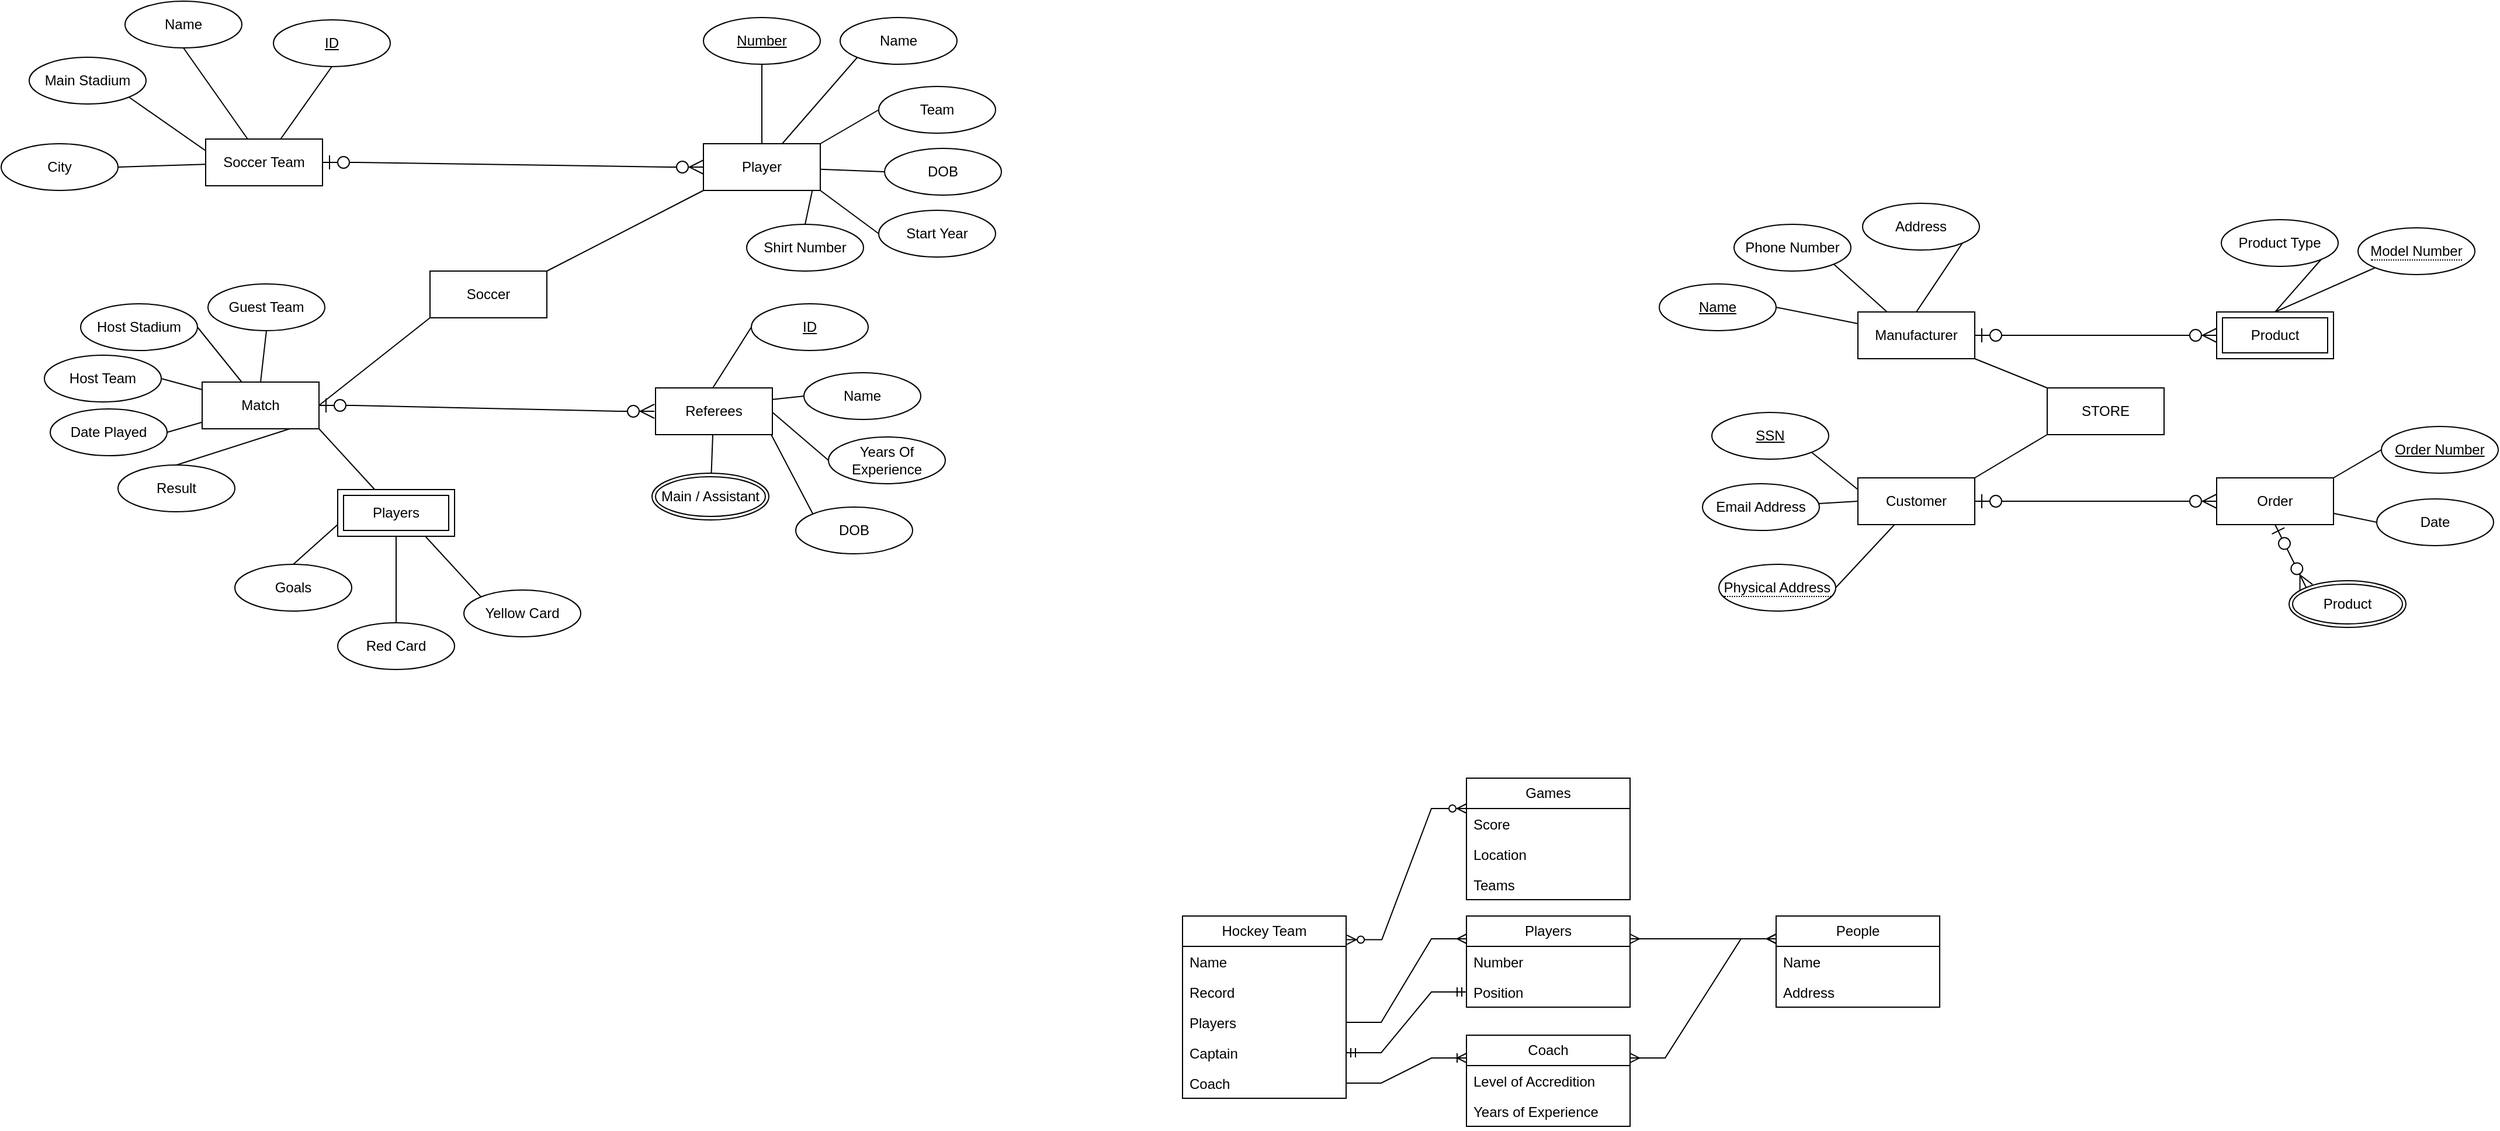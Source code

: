 <mxfile version="24.8.2">
  <diagram name="Page-1" id="SwxaGzV2jB1BnNqE1mJ0">
    <mxGraphModel dx="226" dy="1814" grid="0" gridSize="10" guides="1" tooltips="1" connect="1" arrows="1" fold="1" page="0" pageScale="1" pageWidth="850" pageHeight="1100" math="0" shadow="0">
      <root>
        <mxCell id="0" />
        <mxCell id="1" parent="0" />
        <mxCell id="fN-8wy9HbrontkFJWj6x-1" value="Soccer" style="whiteSpace=wrap;html=1;align=center;" vertex="1" parent="1">
          <mxGeometry x="1516" y="-803" width="100" height="40" as="geometry" />
        </mxCell>
        <mxCell id="fN-8wy9HbrontkFJWj6x-2" value="Soccer Team" style="whiteSpace=wrap;html=1;align=center;" vertex="1" parent="1">
          <mxGeometry x="1324" y="-916" width="100" height="40" as="geometry" />
        </mxCell>
        <mxCell id="fN-8wy9HbrontkFJWj6x-24" style="rounded=0;orthogonalLoop=1;jettySize=auto;html=1;exitX=0.5;exitY=1;exitDx=0;exitDy=0;endArrow=none;endFill=0;" edge="1" parent="1" source="fN-8wy9HbrontkFJWj6x-3" target="fN-8wy9HbrontkFJWj6x-2">
          <mxGeometry relative="1" as="geometry" />
        </mxCell>
        <mxCell id="fN-8wy9HbrontkFJWj6x-3" value="Name" style="ellipse;whiteSpace=wrap;html=1;align=center;" vertex="1" parent="1">
          <mxGeometry x="1255" y="-1034" width="100" height="40" as="geometry" />
        </mxCell>
        <mxCell id="fN-8wy9HbrontkFJWj6x-23" style="rounded=0;orthogonalLoop=1;jettySize=auto;html=1;exitX=0.5;exitY=1;exitDx=0;exitDy=0;endArrow=none;endFill=0;" edge="1" parent="1" source="fN-8wy9HbrontkFJWj6x-4" target="fN-8wy9HbrontkFJWj6x-2">
          <mxGeometry relative="1" as="geometry" />
        </mxCell>
        <mxCell id="fN-8wy9HbrontkFJWj6x-4" value="ID" style="ellipse;whiteSpace=wrap;html=1;align=center;fontStyle=4;" vertex="1" parent="1">
          <mxGeometry x="1382" y="-1018" width="100" height="40" as="geometry" />
        </mxCell>
        <mxCell id="fN-8wy9HbrontkFJWj6x-25" style="rounded=0;orthogonalLoop=1;jettySize=auto;html=1;exitX=1;exitY=1;exitDx=0;exitDy=0;entryX=0;entryY=0.25;entryDx=0;entryDy=0;endArrow=none;endFill=0;" edge="1" parent="1" source="fN-8wy9HbrontkFJWj6x-5" target="fN-8wy9HbrontkFJWj6x-2">
          <mxGeometry relative="1" as="geometry" />
        </mxCell>
        <mxCell id="fN-8wy9HbrontkFJWj6x-5" value="Main Stadium" style="ellipse;whiteSpace=wrap;html=1;align=center;" vertex="1" parent="1">
          <mxGeometry x="1173" y="-986" width="100" height="40" as="geometry" />
        </mxCell>
        <mxCell id="fN-8wy9HbrontkFJWj6x-26" style="rounded=0;orthogonalLoop=1;jettySize=auto;html=1;exitX=1;exitY=0.5;exitDx=0;exitDy=0;endArrow=none;endFill=0;" edge="1" parent="1" source="fN-8wy9HbrontkFJWj6x-6" target="fN-8wy9HbrontkFJWj6x-2">
          <mxGeometry relative="1" as="geometry" />
        </mxCell>
        <mxCell id="fN-8wy9HbrontkFJWj6x-6" value="City" style="ellipse;whiteSpace=wrap;html=1;align=center;" vertex="1" parent="1">
          <mxGeometry x="1149" y="-912" width="100" height="40" as="geometry" />
        </mxCell>
        <mxCell id="fN-8wy9HbrontkFJWj6x-21" style="rounded=0;orthogonalLoop=1;jettySize=auto;html=1;exitX=0;exitY=1;exitDx=0;exitDy=0;entryX=1;entryY=0;entryDx=0;entryDy=0;endArrow=none;endFill=0;" edge="1" parent="1" source="fN-8wy9HbrontkFJWj6x-7" target="fN-8wy9HbrontkFJWj6x-1">
          <mxGeometry relative="1" as="geometry" />
        </mxCell>
        <mxCell id="fN-8wy9HbrontkFJWj6x-7" value="Player" style="whiteSpace=wrap;html=1;align=center;" vertex="1" parent="1">
          <mxGeometry x="1750" y="-912" width="100" height="40" as="geometry" />
        </mxCell>
        <mxCell id="fN-8wy9HbrontkFJWj6x-14" style="rounded=0;orthogonalLoop=1;jettySize=auto;html=1;exitX=0.5;exitY=1;exitDx=0;exitDy=0;endArrow=none;endFill=0;" edge="1" parent="1" source="fN-8wy9HbrontkFJWj6x-8" target="fN-8wy9HbrontkFJWj6x-7">
          <mxGeometry relative="1" as="geometry" />
        </mxCell>
        <mxCell id="fN-8wy9HbrontkFJWj6x-8" value="Number" style="ellipse;whiteSpace=wrap;html=1;align=center;fontStyle=4;" vertex="1" parent="1">
          <mxGeometry x="1750" y="-1020" width="100" height="40" as="geometry" />
        </mxCell>
        <mxCell id="fN-8wy9HbrontkFJWj6x-15" style="rounded=0;orthogonalLoop=1;jettySize=auto;html=1;exitX=0;exitY=1;exitDx=0;exitDy=0;endArrow=none;endFill=0;" edge="1" parent="1" source="fN-8wy9HbrontkFJWj6x-9" target="fN-8wy9HbrontkFJWj6x-7">
          <mxGeometry relative="1" as="geometry" />
        </mxCell>
        <mxCell id="fN-8wy9HbrontkFJWj6x-9" value="Name" style="ellipse;whiteSpace=wrap;html=1;align=center;" vertex="1" parent="1">
          <mxGeometry x="1867" y="-1020" width="100" height="40" as="geometry" />
        </mxCell>
        <mxCell id="fN-8wy9HbrontkFJWj6x-17" style="rounded=0;orthogonalLoop=1;jettySize=auto;html=1;exitX=0;exitY=0.5;exitDx=0;exitDy=0;entryX=1;entryY=0;entryDx=0;entryDy=0;endArrow=none;endFill=0;" edge="1" parent="1" source="fN-8wy9HbrontkFJWj6x-10" target="fN-8wy9HbrontkFJWj6x-7">
          <mxGeometry relative="1" as="geometry" />
        </mxCell>
        <mxCell id="fN-8wy9HbrontkFJWj6x-10" value="Team" style="ellipse;whiteSpace=wrap;html=1;align=center;" vertex="1" parent="1">
          <mxGeometry x="1900" y="-961" width="100" height="40" as="geometry" />
        </mxCell>
        <mxCell id="fN-8wy9HbrontkFJWj6x-18" style="rounded=0;orthogonalLoop=1;jettySize=auto;html=1;exitX=0;exitY=0.5;exitDx=0;exitDy=0;endArrow=none;endFill=0;" edge="1" parent="1" source="fN-8wy9HbrontkFJWj6x-11" target="fN-8wy9HbrontkFJWj6x-7">
          <mxGeometry relative="1" as="geometry" />
        </mxCell>
        <mxCell id="fN-8wy9HbrontkFJWj6x-11" value="DOB" style="ellipse;whiteSpace=wrap;html=1;align=center;" vertex="1" parent="1">
          <mxGeometry x="1905" y="-908" width="100" height="40" as="geometry" />
        </mxCell>
        <mxCell id="fN-8wy9HbrontkFJWj6x-19" style="rounded=0;orthogonalLoop=1;jettySize=auto;html=1;exitX=0;exitY=0.5;exitDx=0;exitDy=0;entryX=1;entryY=1;entryDx=0;entryDy=0;endArrow=none;endFill=0;" edge="1" parent="1" source="fN-8wy9HbrontkFJWj6x-12" target="fN-8wy9HbrontkFJWj6x-7">
          <mxGeometry relative="1" as="geometry" />
        </mxCell>
        <mxCell id="fN-8wy9HbrontkFJWj6x-12" value="Start Year" style="ellipse;whiteSpace=wrap;html=1;align=center;" vertex="1" parent="1">
          <mxGeometry x="1900" y="-855" width="100" height="40" as="geometry" />
        </mxCell>
        <mxCell id="fN-8wy9HbrontkFJWj6x-13" value="Shirt Number" style="ellipse;whiteSpace=wrap;html=1;align=center;" vertex="1" parent="1">
          <mxGeometry x="1787" y="-843" width="100" height="40" as="geometry" />
        </mxCell>
        <mxCell id="fN-8wy9HbrontkFJWj6x-20" style="rounded=0;orthogonalLoop=1;jettySize=auto;html=1;exitX=0.5;exitY=0;exitDx=0;exitDy=0;entryX=0.933;entryY=0.986;entryDx=0;entryDy=0;entryPerimeter=0;endArrow=none;endFill=0;" edge="1" parent="1" source="fN-8wy9HbrontkFJWj6x-13" target="fN-8wy9HbrontkFJWj6x-7">
          <mxGeometry relative="1" as="geometry" />
        </mxCell>
        <mxCell id="fN-8wy9HbrontkFJWj6x-27" value="" style="edgeStyle=entityRelationEdgeStyle;fontSize=12;html=1;endArrow=ERzeroToMany;startArrow=ERzeroToOne;rounded=0;entryX=0;entryY=0.5;entryDx=0;entryDy=0;exitX=1;exitY=0.5;exitDx=0;exitDy=0;endSize=10;startSize=10;" edge="1" parent="1" source="fN-8wy9HbrontkFJWj6x-2" target="fN-8wy9HbrontkFJWj6x-7">
          <mxGeometry width="100" height="100" relative="1" as="geometry">
            <mxPoint x="1540" y="-864" as="sourcePoint" />
            <mxPoint x="1640" y="-964" as="targetPoint" />
          </mxGeometry>
        </mxCell>
        <mxCell id="fN-8wy9HbrontkFJWj6x-48" style="rounded=0;orthogonalLoop=1;jettySize=auto;html=1;exitX=1;exitY=0.5;exitDx=0;exitDy=0;entryX=0;entryY=1;entryDx=0;entryDy=0;endArrow=none;endFill=0;" edge="1" parent="1" source="fN-8wy9HbrontkFJWj6x-28" target="fN-8wy9HbrontkFJWj6x-1">
          <mxGeometry relative="1" as="geometry" />
        </mxCell>
        <mxCell id="fN-8wy9HbrontkFJWj6x-59" style="rounded=0;orthogonalLoop=1;jettySize=auto;html=1;exitX=1;exitY=1;exitDx=0;exitDy=0;endArrow=none;endFill=0;" edge="1" parent="1" source="fN-8wy9HbrontkFJWj6x-28" target="fN-8wy9HbrontkFJWj6x-58">
          <mxGeometry relative="1" as="geometry" />
        </mxCell>
        <mxCell id="fN-8wy9HbrontkFJWj6x-28" value="Match" style="whiteSpace=wrap;html=1;align=center;" vertex="1" parent="1">
          <mxGeometry x="1321" y="-708" width="100" height="40" as="geometry" />
        </mxCell>
        <mxCell id="fN-8wy9HbrontkFJWj6x-45" style="rounded=0;orthogonalLoop=1;jettySize=auto;html=1;exitX=1;exitY=0.5;exitDx=0;exitDy=0;endArrow=none;endFill=0;" edge="1" parent="1" source="fN-8wy9HbrontkFJWj6x-29" target="fN-8wy9HbrontkFJWj6x-28">
          <mxGeometry relative="1" as="geometry" />
        </mxCell>
        <mxCell id="fN-8wy9HbrontkFJWj6x-29" value="Host Team" style="ellipse;whiteSpace=wrap;html=1;align=center;" vertex="1" parent="1">
          <mxGeometry x="1186" y="-731" width="100" height="40" as="geometry" />
        </mxCell>
        <mxCell id="fN-8wy9HbrontkFJWj6x-47" style="rounded=0;orthogonalLoop=1;jettySize=auto;html=1;exitX=0.5;exitY=1;exitDx=0;exitDy=0;entryX=0.5;entryY=0;entryDx=0;entryDy=0;endArrow=none;endFill=0;" edge="1" parent="1" source="fN-8wy9HbrontkFJWj6x-30" target="fN-8wy9HbrontkFJWj6x-28">
          <mxGeometry relative="1" as="geometry" />
        </mxCell>
        <mxCell id="fN-8wy9HbrontkFJWj6x-30" value="Guest Team" style="ellipse;whiteSpace=wrap;html=1;align=center;" vertex="1" parent="1">
          <mxGeometry x="1326" y="-792" width="100" height="40" as="geometry" />
        </mxCell>
        <mxCell id="fN-8wy9HbrontkFJWj6x-46" style="rounded=0;orthogonalLoop=1;jettySize=auto;html=1;exitX=1;exitY=0.5;exitDx=0;exitDy=0;endArrow=none;endFill=0;" edge="1" parent="1" source="fN-8wy9HbrontkFJWj6x-31" target="fN-8wy9HbrontkFJWj6x-28">
          <mxGeometry relative="1" as="geometry" />
        </mxCell>
        <mxCell id="fN-8wy9HbrontkFJWj6x-31" value="Host Stadium" style="ellipse;whiteSpace=wrap;html=1;align=center;" vertex="1" parent="1">
          <mxGeometry x="1217" y="-775" width="100" height="40" as="geometry" />
        </mxCell>
        <mxCell id="fN-8wy9HbrontkFJWj6x-44" style="rounded=0;orthogonalLoop=1;jettySize=auto;html=1;exitX=1;exitY=0.5;exitDx=0;exitDy=0;endArrow=none;endFill=0;" edge="1" parent="1" source="fN-8wy9HbrontkFJWj6x-32" target="fN-8wy9HbrontkFJWj6x-28">
          <mxGeometry relative="1" as="geometry" />
        </mxCell>
        <mxCell id="fN-8wy9HbrontkFJWj6x-32" value="Date Played" style="ellipse;whiteSpace=wrap;html=1;align=center;" vertex="1" parent="1">
          <mxGeometry x="1191" y="-685" width="100" height="40" as="geometry" />
        </mxCell>
        <mxCell id="fN-8wy9HbrontkFJWj6x-43" style="rounded=0;orthogonalLoop=1;jettySize=auto;html=1;exitX=0.5;exitY=0;exitDx=0;exitDy=0;entryX=0.75;entryY=1;entryDx=0;entryDy=0;endArrow=none;endFill=0;" edge="1" parent="1" source="fN-8wy9HbrontkFJWj6x-35" target="fN-8wy9HbrontkFJWj6x-28">
          <mxGeometry relative="1" as="geometry" />
        </mxCell>
        <mxCell id="fN-8wy9HbrontkFJWj6x-35" value="Result" style="ellipse;whiteSpace=wrap;html=1;align=center;" vertex="1" parent="1">
          <mxGeometry x="1249" y="-637" width="100" height="40" as="geometry" />
        </mxCell>
        <mxCell id="fN-8wy9HbrontkFJWj6x-62" style="rounded=0;orthogonalLoop=1;jettySize=auto;html=1;exitX=0.5;exitY=0;exitDx=0;exitDy=0;entryX=0;entryY=0.75;entryDx=0;entryDy=0;endArrow=none;endFill=0;" edge="1" parent="1" source="fN-8wy9HbrontkFJWj6x-36" target="fN-8wy9HbrontkFJWj6x-58">
          <mxGeometry relative="1" as="geometry" />
        </mxCell>
        <mxCell id="fN-8wy9HbrontkFJWj6x-36" value="Goals" style="ellipse;whiteSpace=wrap;html=1;align=center;" vertex="1" parent="1">
          <mxGeometry x="1349" y="-552" width="100" height="40" as="geometry" />
        </mxCell>
        <mxCell id="fN-8wy9HbrontkFJWj6x-61" style="rounded=0;orthogonalLoop=1;jettySize=auto;html=1;exitX=0.5;exitY=0;exitDx=0;exitDy=0;endArrow=none;endFill=0;" edge="1" parent="1" source="fN-8wy9HbrontkFJWj6x-37" target="fN-8wy9HbrontkFJWj6x-58">
          <mxGeometry relative="1" as="geometry" />
        </mxCell>
        <mxCell id="fN-8wy9HbrontkFJWj6x-37" value="Red Card" style="ellipse;whiteSpace=wrap;html=1;align=center;" vertex="1" parent="1">
          <mxGeometry x="1437" y="-502" width="100" height="40" as="geometry" />
        </mxCell>
        <mxCell id="fN-8wy9HbrontkFJWj6x-60" style="rounded=0;orthogonalLoop=1;jettySize=auto;html=1;exitX=0;exitY=0;exitDx=0;exitDy=0;entryX=0.75;entryY=1;entryDx=0;entryDy=0;endArrow=none;endFill=0;" edge="1" parent="1" source="fN-8wy9HbrontkFJWj6x-38" target="fN-8wy9HbrontkFJWj6x-58">
          <mxGeometry relative="1" as="geometry" />
        </mxCell>
        <mxCell id="fN-8wy9HbrontkFJWj6x-38" value="Yellow Card" style="ellipse;whiteSpace=wrap;html=1;align=center;" vertex="1" parent="1">
          <mxGeometry x="1545" y="-530" width="100" height="40" as="geometry" />
        </mxCell>
        <mxCell id="fN-8wy9HbrontkFJWj6x-58" value="Players" style="shape=ext;margin=3;double=1;whiteSpace=wrap;html=1;align=center;" vertex="1" parent="1">
          <mxGeometry x="1437" y="-616" width="100" height="40" as="geometry" />
        </mxCell>
        <mxCell id="fN-8wy9HbrontkFJWj6x-81" style="rounded=0;orthogonalLoop=1;jettySize=auto;html=1;exitX=1;exitY=1;exitDx=0;exitDy=0;entryX=0;entryY=0;entryDx=0;entryDy=0;endArrow=none;endFill=0;" edge="1" parent="1" target="fN-8wy9HbrontkFJWj6x-74">
          <mxGeometry relative="1" as="geometry">
            <mxPoint x="1808.0" y="-663" as="sourcePoint" />
          </mxGeometry>
        </mxCell>
        <mxCell id="fN-8wy9HbrontkFJWj6x-82" style="rounded=0;orthogonalLoop=1;jettySize=auto;html=1;exitX=1;exitY=0.5;exitDx=0;exitDy=0;entryX=0;entryY=0.5;entryDx=0;entryDy=0;endArrow=none;endFill=0;" edge="1" parent="1" target="fN-8wy9HbrontkFJWj6x-75">
          <mxGeometry relative="1" as="geometry">
            <mxPoint x="1808.0" y="-683" as="sourcePoint" />
          </mxGeometry>
        </mxCell>
        <mxCell id="fN-8wy9HbrontkFJWj6x-83" style="rounded=0;orthogonalLoop=1;jettySize=auto;html=1;exitX=1;exitY=0.25;exitDx=0;exitDy=0;entryX=0;entryY=0.5;entryDx=0;entryDy=0;endArrow=none;endFill=0;" edge="1" parent="1" target="fN-8wy9HbrontkFJWj6x-73">
          <mxGeometry relative="1" as="geometry">
            <mxPoint x="1808.0" y="-693" as="sourcePoint" />
          </mxGeometry>
        </mxCell>
        <mxCell id="fN-8wy9HbrontkFJWj6x-73" value="Name" style="ellipse;whiteSpace=wrap;html=1;align=center;" vertex="1" parent="1">
          <mxGeometry x="1836" y="-716" width="100" height="40" as="geometry" />
        </mxCell>
        <mxCell id="fN-8wy9HbrontkFJWj6x-74" value="DOB" style="ellipse;whiteSpace=wrap;html=1;align=center;" vertex="1" parent="1">
          <mxGeometry x="1829" y="-601" width="100" height="40" as="geometry" />
        </mxCell>
        <mxCell id="fN-8wy9HbrontkFJWj6x-75" value="Years Of Experience" style="ellipse;whiteSpace=wrap;html=1;align=center;" vertex="1" parent="1">
          <mxGeometry x="1857" y="-661" width="100" height="40" as="geometry" />
        </mxCell>
        <mxCell id="fN-8wy9HbrontkFJWj6x-78" style="edgeStyle=orthogonalEdgeStyle;rounded=0;orthogonalLoop=1;jettySize=auto;html=1;exitX=0.5;exitY=1;exitDx=0;exitDy=0;" edge="1" parent="1">
          <mxGeometry relative="1" as="geometry">
            <mxPoint x="1828" y="-723.0" as="sourcePoint" />
            <mxPoint x="1828" y="-723.0" as="targetPoint" />
          </mxGeometry>
        </mxCell>
        <mxCell id="fN-8wy9HbrontkFJWj6x-86" style="rounded=0;orthogonalLoop=1;jettySize=auto;html=1;exitX=0;exitY=0.5;exitDx=0;exitDy=0;entryX=0.5;entryY=0;entryDx=0;entryDy=0;endArrow=none;endFill=0;" edge="1" parent="1" source="fN-8wy9HbrontkFJWj6x-85">
          <mxGeometry relative="1" as="geometry">
            <mxPoint x="1758.0" y="-703" as="targetPoint" />
          </mxGeometry>
        </mxCell>
        <mxCell id="fN-8wy9HbrontkFJWj6x-85" value="ID" style="ellipse;whiteSpace=wrap;html=1;align=center;fontStyle=4;" vertex="1" parent="1">
          <mxGeometry x="1791" y="-775" width="100" height="40" as="geometry" />
        </mxCell>
        <mxCell id="fN-8wy9HbrontkFJWj6x-87" value="" style="edgeStyle=entityRelationEdgeStyle;fontSize=12;html=1;endArrow=ERzeroToMany;startArrow=ERzeroToOne;rounded=0;entryX=0;entryY=0.5;entryDx=0;entryDy=0;exitX=1;exitY=0.5;exitDx=0;exitDy=0;endSize=10;startSize=10;" edge="1" parent="1" source="fN-8wy9HbrontkFJWj6x-28">
          <mxGeometry width="100" height="100" relative="1" as="geometry">
            <mxPoint x="1437" y="-659" as="sourcePoint" />
            <mxPoint x="1708" y="-683" as="targetPoint" />
          </mxGeometry>
        </mxCell>
        <mxCell id="fN-8wy9HbrontkFJWj6x-124" style="rounded=0;orthogonalLoop=1;jettySize=auto;html=1;exitX=1;exitY=1;exitDx=0;exitDy=0;entryX=0;entryY=0;entryDx=0;entryDy=0;endArrow=none;endFill=0;" edge="1" parent="1" source="fN-8wy9HbrontkFJWj6x-88" target="fN-8wy9HbrontkFJWj6x-123">
          <mxGeometry relative="1" as="geometry" />
        </mxCell>
        <mxCell id="fN-8wy9HbrontkFJWj6x-88" value="Manufacturer" style="whiteSpace=wrap;html=1;align=center;" vertex="1" parent="1">
          <mxGeometry x="2738" y="-768" width="100" height="40" as="geometry" />
        </mxCell>
        <mxCell id="fN-8wy9HbrontkFJWj6x-97" style="rounded=0;orthogonalLoop=1;jettySize=auto;html=1;exitX=1;exitY=1;exitDx=0;exitDy=0;entryX=0.5;entryY=0;entryDx=0;entryDy=0;endArrow=none;endFill=0;" edge="1" parent="1" source="fN-8wy9HbrontkFJWj6x-90" target="fN-8wy9HbrontkFJWj6x-88">
          <mxGeometry relative="1" as="geometry" />
        </mxCell>
        <mxCell id="fN-8wy9HbrontkFJWj6x-90" value="Address" style="ellipse;whiteSpace=wrap;html=1;align=center;" vertex="1" parent="1">
          <mxGeometry x="2742" y="-861" width="100" height="40" as="geometry" />
        </mxCell>
        <mxCell id="fN-8wy9HbrontkFJWj6x-96" style="rounded=0;orthogonalLoop=1;jettySize=auto;html=1;exitX=1;exitY=1;exitDx=0;exitDy=0;entryX=0.25;entryY=0;entryDx=0;entryDy=0;endArrow=none;endFill=0;" edge="1" parent="1" source="fN-8wy9HbrontkFJWj6x-91" target="fN-8wy9HbrontkFJWj6x-88">
          <mxGeometry relative="1" as="geometry" />
        </mxCell>
        <mxCell id="fN-8wy9HbrontkFJWj6x-91" value="Phone Number" style="ellipse;whiteSpace=wrap;html=1;align=center;" vertex="1" parent="1">
          <mxGeometry x="2632" y="-843" width="100" height="40" as="geometry" />
        </mxCell>
        <mxCell id="fN-8wy9HbrontkFJWj6x-93" style="rounded=0;orthogonalLoop=1;jettySize=auto;html=1;exitX=1;exitY=0.5;exitDx=0;exitDy=0;endArrow=none;endFill=0;" edge="1" parent="1" source="fN-8wy9HbrontkFJWj6x-92" target="fN-8wy9HbrontkFJWj6x-88">
          <mxGeometry relative="1" as="geometry" />
        </mxCell>
        <mxCell id="fN-8wy9HbrontkFJWj6x-92" value="Name" style="ellipse;whiteSpace=wrap;html=1;align=center;fontStyle=4;" vertex="1" parent="1">
          <mxGeometry x="2568" y="-792" width="100" height="40" as="geometry" />
        </mxCell>
        <mxCell id="fN-8wy9HbrontkFJWj6x-133" style="rounded=0;orthogonalLoop=1;jettySize=auto;html=1;exitX=1;exitY=1;exitDx=0;exitDy=0;entryX=0.5;entryY=0;entryDx=0;entryDy=0;endArrow=none;endFill=0;" edge="1" parent="1" source="fN-8wy9HbrontkFJWj6x-99" target="fN-8wy9HbrontkFJWj6x-132">
          <mxGeometry relative="1" as="geometry" />
        </mxCell>
        <mxCell id="fN-8wy9HbrontkFJWj6x-99" value="Product Type" style="ellipse;whiteSpace=wrap;html=1;align=center;" vertex="1" parent="1">
          <mxGeometry x="3049" y="-847" width="100" height="40" as="geometry" />
        </mxCell>
        <mxCell id="fN-8wy9HbrontkFJWj6x-103" value="" style="edgeStyle=entityRelationEdgeStyle;fontSize=12;html=1;endArrow=ERzeroToMany;startArrow=ERzeroToOne;rounded=0;entryX=0;entryY=0.5;entryDx=0;entryDy=0;endSize=10;startSize=10;" edge="1" parent="1" source="fN-8wy9HbrontkFJWj6x-88">
          <mxGeometry width="100" height="100" relative="1" as="geometry">
            <mxPoint x="2661" y="-625" as="sourcePoint" />
            <mxPoint x="3045" y="-748" as="targetPoint" />
          </mxGeometry>
        </mxCell>
        <mxCell id="fN-8wy9HbrontkFJWj6x-125" style="rounded=0;orthogonalLoop=1;jettySize=auto;html=1;exitX=1;exitY=0;exitDx=0;exitDy=0;entryX=0;entryY=1;entryDx=0;entryDy=0;endArrow=none;endFill=0;" edge="1" parent="1" source="fN-8wy9HbrontkFJWj6x-104" target="fN-8wy9HbrontkFJWj6x-123">
          <mxGeometry relative="1" as="geometry" />
        </mxCell>
        <mxCell id="fN-8wy9HbrontkFJWj6x-104" value="Customer" style="whiteSpace=wrap;html=1;align=center;" vertex="1" parent="1">
          <mxGeometry x="2738" y="-626" width="100" height="40" as="geometry" />
        </mxCell>
        <mxCell id="fN-8wy9HbrontkFJWj6x-110" style="rounded=0;orthogonalLoop=1;jettySize=auto;html=1;exitX=1;exitY=1;exitDx=0;exitDy=0;entryX=0;entryY=0.25;entryDx=0;entryDy=0;endArrow=none;endFill=0;" edge="1" parent="1" source="fN-8wy9HbrontkFJWj6x-105" target="fN-8wy9HbrontkFJWj6x-104">
          <mxGeometry relative="1" as="geometry" />
        </mxCell>
        <mxCell id="fN-8wy9HbrontkFJWj6x-105" value="SSN" style="ellipse;whiteSpace=wrap;html=1;align=center;fontStyle=4;" vertex="1" parent="1">
          <mxGeometry x="2613" y="-682" width="100" height="40" as="geometry" />
        </mxCell>
        <mxCell id="fN-8wy9HbrontkFJWj6x-111" style="rounded=0;orthogonalLoop=1;jettySize=auto;html=1;entryX=0;entryY=0.5;entryDx=0;entryDy=0;endArrow=none;endFill=0;" edge="1" parent="1" source="fN-8wy9HbrontkFJWj6x-106" target="fN-8wy9HbrontkFJWj6x-104">
          <mxGeometry relative="1" as="geometry" />
        </mxCell>
        <mxCell id="fN-8wy9HbrontkFJWj6x-106" value="Email Address" style="ellipse;whiteSpace=wrap;html=1;align=center;" vertex="1" parent="1">
          <mxGeometry x="2605" y="-621" width="100" height="40" as="geometry" />
        </mxCell>
        <mxCell id="fN-8wy9HbrontkFJWj6x-112" style="rounded=0;orthogonalLoop=1;jettySize=auto;html=1;exitX=1;exitY=0.5;exitDx=0;exitDy=0;endArrow=none;endFill=0;" edge="1" parent="1" source="fN-8wy9HbrontkFJWj6x-108" target="fN-8wy9HbrontkFJWj6x-104">
          <mxGeometry relative="1" as="geometry" />
        </mxCell>
        <mxCell id="fN-8wy9HbrontkFJWj6x-108" value="&lt;span style=&quot;border-bottom: 1px dotted&quot;&gt;Physical Address&lt;/span&gt;" style="ellipse;whiteSpace=wrap;html=1;align=center;" vertex="1" parent="1">
          <mxGeometry x="2619" y="-552" width="100" height="40" as="geometry" />
        </mxCell>
        <mxCell id="fN-8wy9HbrontkFJWj6x-134" style="rounded=0;orthogonalLoop=1;jettySize=auto;html=1;exitX=0;exitY=1;exitDx=0;exitDy=0;entryX=0.5;entryY=0;entryDx=0;entryDy=0;endArrow=none;endFill=0;" edge="1" parent="1" source="fN-8wy9HbrontkFJWj6x-109" target="fN-8wy9HbrontkFJWj6x-132">
          <mxGeometry relative="1" as="geometry" />
        </mxCell>
        <mxCell id="fN-8wy9HbrontkFJWj6x-109" value="&lt;span style=&quot;border-bottom: 1px dotted&quot;&gt;Model Number&lt;/span&gt;" style="ellipse;whiteSpace=wrap;html=1;align=center;" vertex="1" parent="1">
          <mxGeometry x="3166" y="-840" width="100" height="40" as="geometry" />
        </mxCell>
        <mxCell id="fN-8wy9HbrontkFJWj6x-113" value="Order" style="whiteSpace=wrap;html=1;align=center;" vertex="1" parent="1">
          <mxGeometry x="3045" y="-626" width="100" height="40" as="geometry" />
        </mxCell>
        <mxCell id="fN-8wy9HbrontkFJWj6x-122" style="rounded=0;orthogonalLoop=1;jettySize=auto;html=1;exitX=0;exitY=0.5;exitDx=0;exitDy=0;entryX=1;entryY=0;entryDx=0;entryDy=0;endArrow=none;endFill=0;" edge="1" parent="1" source="fN-8wy9HbrontkFJWj6x-115" target="fN-8wy9HbrontkFJWj6x-113">
          <mxGeometry relative="1" as="geometry" />
        </mxCell>
        <mxCell id="fN-8wy9HbrontkFJWj6x-115" value="Order Number" style="ellipse;whiteSpace=wrap;html=1;align=center;fontStyle=4;" vertex="1" parent="1">
          <mxGeometry x="3186" y="-670" width="100" height="40" as="geometry" />
        </mxCell>
        <mxCell id="fN-8wy9HbrontkFJWj6x-121" style="rounded=0;orthogonalLoop=1;jettySize=auto;html=1;exitX=0;exitY=0.5;exitDx=0;exitDy=0;endArrow=none;endFill=0;" edge="1" parent="1" source="fN-8wy9HbrontkFJWj6x-117" target="fN-8wy9HbrontkFJWj6x-113">
          <mxGeometry relative="1" as="geometry" />
        </mxCell>
        <mxCell id="fN-8wy9HbrontkFJWj6x-117" value="Date" style="ellipse;whiteSpace=wrap;html=1;align=center;" vertex="1" parent="1">
          <mxGeometry x="3182" y="-608" width="100" height="40" as="geometry" />
        </mxCell>
        <mxCell id="fN-8wy9HbrontkFJWj6x-120" value="" style="fontSize=12;html=1;endArrow=ERzeroToMany;startArrow=ERzeroToOne;rounded=0;endSize=10;startSize=10;exitX=0.5;exitY=1;exitDx=0;exitDy=0;entryX=0;entryY=0;entryDx=0;entryDy=0;" edge="1" parent="1" source="fN-8wy9HbrontkFJWj6x-113" target="fN-8wy9HbrontkFJWj6x-163">
          <mxGeometry width="100" height="100" relative="1" as="geometry">
            <mxPoint x="2846" y="-536" as="sourcePoint" />
            <mxPoint x="3190" y="-521" as="targetPoint" />
          </mxGeometry>
        </mxCell>
        <mxCell id="fN-8wy9HbrontkFJWj6x-123" value="STORE" style="whiteSpace=wrap;html=1;align=center;" vertex="1" parent="1">
          <mxGeometry x="2900" y="-703" width="100" height="40" as="geometry" />
        </mxCell>
        <mxCell id="fN-8wy9HbrontkFJWj6x-126" value="" style="fontSize=12;html=1;endArrow=ERzeroToMany;startArrow=ERzeroToOne;rounded=0;entryX=0;entryY=0.5;entryDx=0;entryDy=0;endSize=10;startSize=10;exitX=1;exitY=0.5;exitDx=0;exitDy=0;" edge="1" parent="1" source="fN-8wy9HbrontkFJWj6x-104" target="fN-8wy9HbrontkFJWj6x-113">
          <mxGeometry width="100" height="100" relative="1" as="geometry">
            <mxPoint x="2879" y="-605" as="sourcePoint" />
            <mxPoint x="2974" y="-540" as="targetPoint" />
          </mxGeometry>
        </mxCell>
        <mxCell id="fN-8wy9HbrontkFJWj6x-127" value="Hockey Team" style="swimlane;fontStyle=0;childLayout=stackLayout;horizontal=1;startSize=26;fillColor=none;horizontalStack=0;resizeParent=1;resizeParentMax=0;resizeLast=0;collapsible=1;marginBottom=0;whiteSpace=wrap;html=1;" vertex="1" parent="1">
          <mxGeometry x="2160" y="-251" width="140" height="156" as="geometry" />
        </mxCell>
        <mxCell id="fN-8wy9HbrontkFJWj6x-128" value="Name" style="text;strokeColor=none;fillColor=none;align=left;verticalAlign=top;spacingLeft=4;spacingRight=4;overflow=hidden;rotatable=0;points=[[0,0.5],[1,0.5]];portConstraint=eastwest;whiteSpace=wrap;html=1;" vertex="1" parent="fN-8wy9HbrontkFJWj6x-127">
          <mxGeometry y="26" width="140" height="26" as="geometry" />
        </mxCell>
        <mxCell id="fN-8wy9HbrontkFJWj6x-129" value="Record" style="text;strokeColor=none;fillColor=none;align=left;verticalAlign=top;spacingLeft=4;spacingRight=4;overflow=hidden;rotatable=0;points=[[0,0.5],[1,0.5]];portConstraint=eastwest;whiteSpace=wrap;html=1;" vertex="1" parent="fN-8wy9HbrontkFJWj6x-127">
          <mxGeometry y="52" width="140" height="26" as="geometry" />
        </mxCell>
        <mxCell id="fN-8wy9HbrontkFJWj6x-130" value="Players" style="text;strokeColor=none;fillColor=none;align=left;verticalAlign=top;spacingLeft=4;spacingRight=4;overflow=hidden;rotatable=0;points=[[0,0.5],[1,0.5]];portConstraint=eastwest;whiteSpace=wrap;html=1;" vertex="1" parent="fN-8wy9HbrontkFJWj6x-127">
          <mxGeometry y="78" width="140" height="26" as="geometry" />
        </mxCell>
        <mxCell id="fN-8wy9HbrontkFJWj6x-135" value="Captain" style="text;strokeColor=none;fillColor=none;align=left;verticalAlign=top;spacingLeft=4;spacingRight=4;overflow=hidden;rotatable=0;points=[[0,0.5],[1,0.5]];portConstraint=eastwest;whiteSpace=wrap;html=1;" vertex="1" parent="fN-8wy9HbrontkFJWj6x-127">
          <mxGeometry y="104" width="140" height="26" as="geometry" />
        </mxCell>
        <mxCell id="fN-8wy9HbrontkFJWj6x-160" value="Coach" style="text;strokeColor=none;fillColor=none;align=left;verticalAlign=top;spacingLeft=4;spacingRight=4;overflow=hidden;rotatable=0;points=[[0,0.5],[1,0.5]];portConstraint=eastwest;whiteSpace=wrap;html=1;" vertex="1" parent="fN-8wy9HbrontkFJWj6x-127">
          <mxGeometry y="130" width="140" height="26" as="geometry" />
        </mxCell>
        <mxCell id="fN-8wy9HbrontkFJWj6x-132" value="Product" style="shape=ext;margin=3;double=1;whiteSpace=wrap;html=1;align=center;" vertex="1" parent="1">
          <mxGeometry x="3045" y="-768" width="100" height="40" as="geometry" />
        </mxCell>
        <mxCell id="fN-8wy9HbrontkFJWj6x-136" value="Players" style="swimlane;fontStyle=0;childLayout=stackLayout;horizontal=1;startSize=26;fillColor=none;horizontalStack=0;resizeParent=1;resizeParentMax=0;resizeLast=0;collapsible=1;marginBottom=0;whiteSpace=wrap;html=1;" vertex="1" parent="1">
          <mxGeometry x="2403" y="-251" width="140" height="78" as="geometry" />
        </mxCell>
        <mxCell id="fN-8wy9HbrontkFJWj6x-137" value="Number" style="text;strokeColor=none;fillColor=none;align=left;verticalAlign=top;spacingLeft=4;spacingRight=4;overflow=hidden;rotatable=0;points=[[0,0.5],[1,0.5]];portConstraint=eastwest;whiteSpace=wrap;html=1;" vertex="1" parent="fN-8wy9HbrontkFJWj6x-136">
          <mxGeometry y="26" width="140" height="26" as="geometry" />
        </mxCell>
        <mxCell id="fN-8wy9HbrontkFJWj6x-138" value="Position" style="text;strokeColor=none;fillColor=none;align=left;verticalAlign=top;spacingLeft=4;spacingRight=4;overflow=hidden;rotatable=0;points=[[0,0.5],[1,0.5]];portConstraint=eastwest;whiteSpace=wrap;html=1;" vertex="1" parent="fN-8wy9HbrontkFJWj6x-136">
          <mxGeometry y="52" width="140" height="26" as="geometry" />
        </mxCell>
        <mxCell id="fN-8wy9HbrontkFJWj6x-145" value="Coach" style="swimlane;fontStyle=0;childLayout=stackLayout;horizontal=1;startSize=26;fillColor=none;horizontalStack=0;resizeParent=1;resizeParentMax=0;resizeLast=0;collapsible=1;marginBottom=0;whiteSpace=wrap;html=1;" vertex="1" parent="1">
          <mxGeometry x="2403" y="-149" width="140" height="78" as="geometry" />
        </mxCell>
        <mxCell id="fN-8wy9HbrontkFJWj6x-146" value="Level of Accredition" style="text;strokeColor=none;fillColor=none;align=left;verticalAlign=top;spacingLeft=4;spacingRight=4;overflow=hidden;rotatable=0;points=[[0,0.5],[1,0.5]];portConstraint=eastwest;whiteSpace=wrap;html=1;" vertex="1" parent="fN-8wy9HbrontkFJWj6x-145">
          <mxGeometry y="26" width="140" height="26" as="geometry" />
        </mxCell>
        <mxCell id="fN-8wy9HbrontkFJWj6x-147" value="Years of Experience" style="text;strokeColor=none;fillColor=none;align=left;verticalAlign=top;spacingLeft=4;spacingRight=4;overflow=hidden;rotatable=0;points=[[0,0.5],[1,0.5]];portConstraint=eastwest;whiteSpace=wrap;html=1;" vertex="1" parent="fN-8wy9HbrontkFJWj6x-145">
          <mxGeometry y="52" width="140" height="26" as="geometry" />
        </mxCell>
        <mxCell id="fN-8wy9HbrontkFJWj6x-149" value="People" style="swimlane;fontStyle=0;childLayout=stackLayout;horizontal=1;startSize=26;fillColor=none;horizontalStack=0;resizeParent=1;resizeParentMax=0;resizeLast=0;collapsible=1;marginBottom=0;whiteSpace=wrap;html=1;" vertex="1" parent="1">
          <mxGeometry x="2668" y="-251" width="140" height="78" as="geometry" />
        </mxCell>
        <mxCell id="fN-8wy9HbrontkFJWj6x-150" value="Name" style="text;strokeColor=none;fillColor=none;align=left;verticalAlign=top;spacingLeft=4;spacingRight=4;overflow=hidden;rotatable=0;points=[[0,0.5],[1,0.5]];portConstraint=eastwest;whiteSpace=wrap;html=1;" vertex="1" parent="fN-8wy9HbrontkFJWj6x-149">
          <mxGeometry y="26" width="140" height="26" as="geometry" />
        </mxCell>
        <mxCell id="fN-8wy9HbrontkFJWj6x-151" value="Address" style="text;strokeColor=none;fillColor=none;align=left;verticalAlign=top;spacingLeft=4;spacingRight=4;overflow=hidden;rotatable=0;points=[[0,0.5],[1,0.5]];portConstraint=eastwest;whiteSpace=wrap;html=1;" vertex="1" parent="fN-8wy9HbrontkFJWj6x-149">
          <mxGeometry y="52" width="140" height="26" as="geometry" />
        </mxCell>
        <mxCell id="fN-8wy9HbrontkFJWj6x-153" value="" style="edgeStyle=entityRelationEdgeStyle;fontSize=12;html=1;endArrow=ERmany;startArrow=ERmany;rounded=0;entryX=0;entryY=0.25;entryDx=0;entryDy=0;exitX=1;exitY=0.25;exitDx=0;exitDy=0;" edge="1" parent="1" source="fN-8wy9HbrontkFJWj6x-136" target="fN-8wy9HbrontkFJWj6x-149">
          <mxGeometry width="100" height="100" relative="1" as="geometry">
            <mxPoint x="2567" y="-162" as="sourcePoint" />
            <mxPoint x="2667" y="-262" as="targetPoint" />
          </mxGeometry>
        </mxCell>
        <mxCell id="fN-8wy9HbrontkFJWj6x-155" value="" style="edgeStyle=entityRelationEdgeStyle;fontSize=12;html=1;endArrow=ERmany;startArrow=ERmany;rounded=0;entryX=0;entryY=0.25;entryDx=0;entryDy=0;exitX=1;exitY=0.25;exitDx=0;exitDy=0;" edge="1" parent="1" source="fN-8wy9HbrontkFJWj6x-145" target="fN-8wy9HbrontkFJWj6x-149">
          <mxGeometry width="100" height="100" relative="1" as="geometry">
            <mxPoint x="2553" y="-89" as="sourcePoint" />
            <mxPoint x="2678" y="-89" as="targetPoint" />
          </mxGeometry>
        </mxCell>
        <mxCell id="fN-8wy9HbrontkFJWj6x-158" value="" style="edgeStyle=entityRelationEdgeStyle;fontSize=12;html=1;endArrow=ERmany;rounded=0;entryX=0;entryY=0.25;entryDx=0;entryDy=0;exitX=1;exitY=0.5;exitDx=0;exitDy=0;" edge="1" parent="1" source="fN-8wy9HbrontkFJWj6x-130" target="fN-8wy9HbrontkFJWj6x-136">
          <mxGeometry width="100" height="100" relative="1" as="geometry">
            <mxPoint x="2297" y="-73" as="sourcePoint" />
            <mxPoint x="2397" y="-173" as="targetPoint" />
          </mxGeometry>
        </mxCell>
        <mxCell id="fN-8wy9HbrontkFJWj6x-159" value="" style="edgeStyle=entityRelationEdgeStyle;fontSize=12;html=1;endArrow=ERoneToMany;rounded=0;entryX=0;entryY=0.25;entryDx=0;entryDy=0;" edge="1" parent="1" source="fN-8wy9HbrontkFJWj6x-160" target="fN-8wy9HbrontkFJWj6x-145">
          <mxGeometry width="100" height="100" relative="1" as="geometry">
            <mxPoint x="2281" y="-49" as="sourcePoint" />
            <mxPoint x="2381" y="-149" as="targetPoint" />
          </mxGeometry>
        </mxCell>
        <mxCell id="fN-8wy9HbrontkFJWj6x-161" value="" style="edgeStyle=entityRelationEdgeStyle;fontSize=12;html=1;endArrow=ERmandOne;startArrow=ERmandOne;rounded=0;entryX=0;entryY=0.5;entryDx=0;entryDy=0;exitX=1;exitY=0.5;exitDx=0;exitDy=0;" edge="1" parent="1" source="fN-8wy9HbrontkFJWj6x-135" target="fN-8wy9HbrontkFJWj6x-138">
          <mxGeometry width="100" height="100" relative="1" as="geometry">
            <mxPoint x="2300" y="-79" as="sourcePoint" />
            <mxPoint x="2400" y="-179" as="targetPoint" />
          </mxGeometry>
        </mxCell>
        <mxCell id="fN-8wy9HbrontkFJWj6x-162" value="" style="edgeStyle=entityRelationEdgeStyle;fontSize=12;html=1;endArrow=ERzeroToMany;endFill=1;startArrow=ERzeroToMany;rounded=0;entryX=0;entryY=0.25;entryDx=0;entryDy=0;exitX=1.004;exitY=0.13;exitDx=0;exitDy=0;exitPerimeter=0;" edge="1" parent="1" source="fN-8wy9HbrontkFJWj6x-127" target="fN-8wy9HbrontkFJWj6x-141">
          <mxGeometry width="100" height="100" relative="1" as="geometry">
            <mxPoint x="2429" y="-45" as="sourcePoint" />
            <mxPoint x="2529" y="-145" as="targetPoint" />
          </mxGeometry>
        </mxCell>
        <mxCell id="fN-8wy9HbrontkFJWj6x-141" value="Games" style="swimlane;fontStyle=0;childLayout=stackLayout;horizontal=1;startSize=26;fillColor=none;horizontalStack=0;resizeParent=1;resizeParentMax=0;resizeLast=0;collapsible=1;marginBottom=0;whiteSpace=wrap;html=1;" vertex="1" parent="1">
          <mxGeometry x="2403" y="-369" width="140" height="104" as="geometry" />
        </mxCell>
        <mxCell id="fN-8wy9HbrontkFJWj6x-142" value="Score" style="text;strokeColor=none;fillColor=none;align=left;verticalAlign=top;spacingLeft=4;spacingRight=4;overflow=hidden;rotatable=0;points=[[0,0.5],[1,0.5]];portConstraint=eastwest;whiteSpace=wrap;html=1;" vertex="1" parent="fN-8wy9HbrontkFJWj6x-141">
          <mxGeometry y="26" width="140" height="26" as="geometry" />
        </mxCell>
        <mxCell id="fN-8wy9HbrontkFJWj6x-144" value="Location" style="text;strokeColor=none;fillColor=none;align=left;verticalAlign=top;spacingLeft=4;spacingRight=4;overflow=hidden;rotatable=0;points=[[0,0.5],[1,0.5]];portConstraint=eastwest;whiteSpace=wrap;html=1;" vertex="1" parent="fN-8wy9HbrontkFJWj6x-141">
          <mxGeometry y="52" width="140" height="26" as="geometry" />
        </mxCell>
        <mxCell id="fN-8wy9HbrontkFJWj6x-143" value="Teams" style="text;strokeColor=none;fillColor=none;align=left;verticalAlign=top;spacingLeft=4;spacingRight=4;overflow=hidden;rotatable=0;points=[[0,0.5],[1,0.5]];portConstraint=eastwest;whiteSpace=wrap;html=1;" vertex="1" parent="fN-8wy9HbrontkFJWj6x-141">
          <mxGeometry y="78" width="140" height="26" as="geometry" />
        </mxCell>
        <mxCell id="fN-8wy9HbrontkFJWj6x-163" value="Product" style="ellipse;shape=doubleEllipse;margin=3;whiteSpace=wrap;html=1;align=center;" vertex="1" parent="1">
          <mxGeometry x="3107" y="-538" width="100" height="40" as="geometry" />
        </mxCell>
        <mxCell id="fN-8wy9HbrontkFJWj6x-167" style="rounded=0;orthogonalLoop=1;jettySize=auto;html=1;entryX=0.5;entryY=1;entryDx=0;entryDy=0;endArrow=none;endFill=0;" edge="1" parent="1" source="fN-8wy9HbrontkFJWj6x-166">
          <mxGeometry relative="1" as="geometry">
            <mxPoint x="1758.0" y="-663" as="targetPoint" />
          </mxGeometry>
        </mxCell>
        <mxCell id="fN-8wy9HbrontkFJWj6x-166" value="Main / Assistant" style="ellipse;shape=doubleEllipse;margin=3;whiteSpace=wrap;html=1;align=center;" vertex="1" parent="1">
          <mxGeometry x="1706" y="-630" width="100" height="40" as="geometry" />
        </mxCell>
        <mxCell id="fN-8wy9HbrontkFJWj6x-168" value="Referees" style="whiteSpace=wrap;html=1;align=center;" vertex="1" parent="1">
          <mxGeometry x="1709" y="-703" width="100" height="40" as="geometry" />
        </mxCell>
      </root>
    </mxGraphModel>
  </diagram>
</mxfile>
